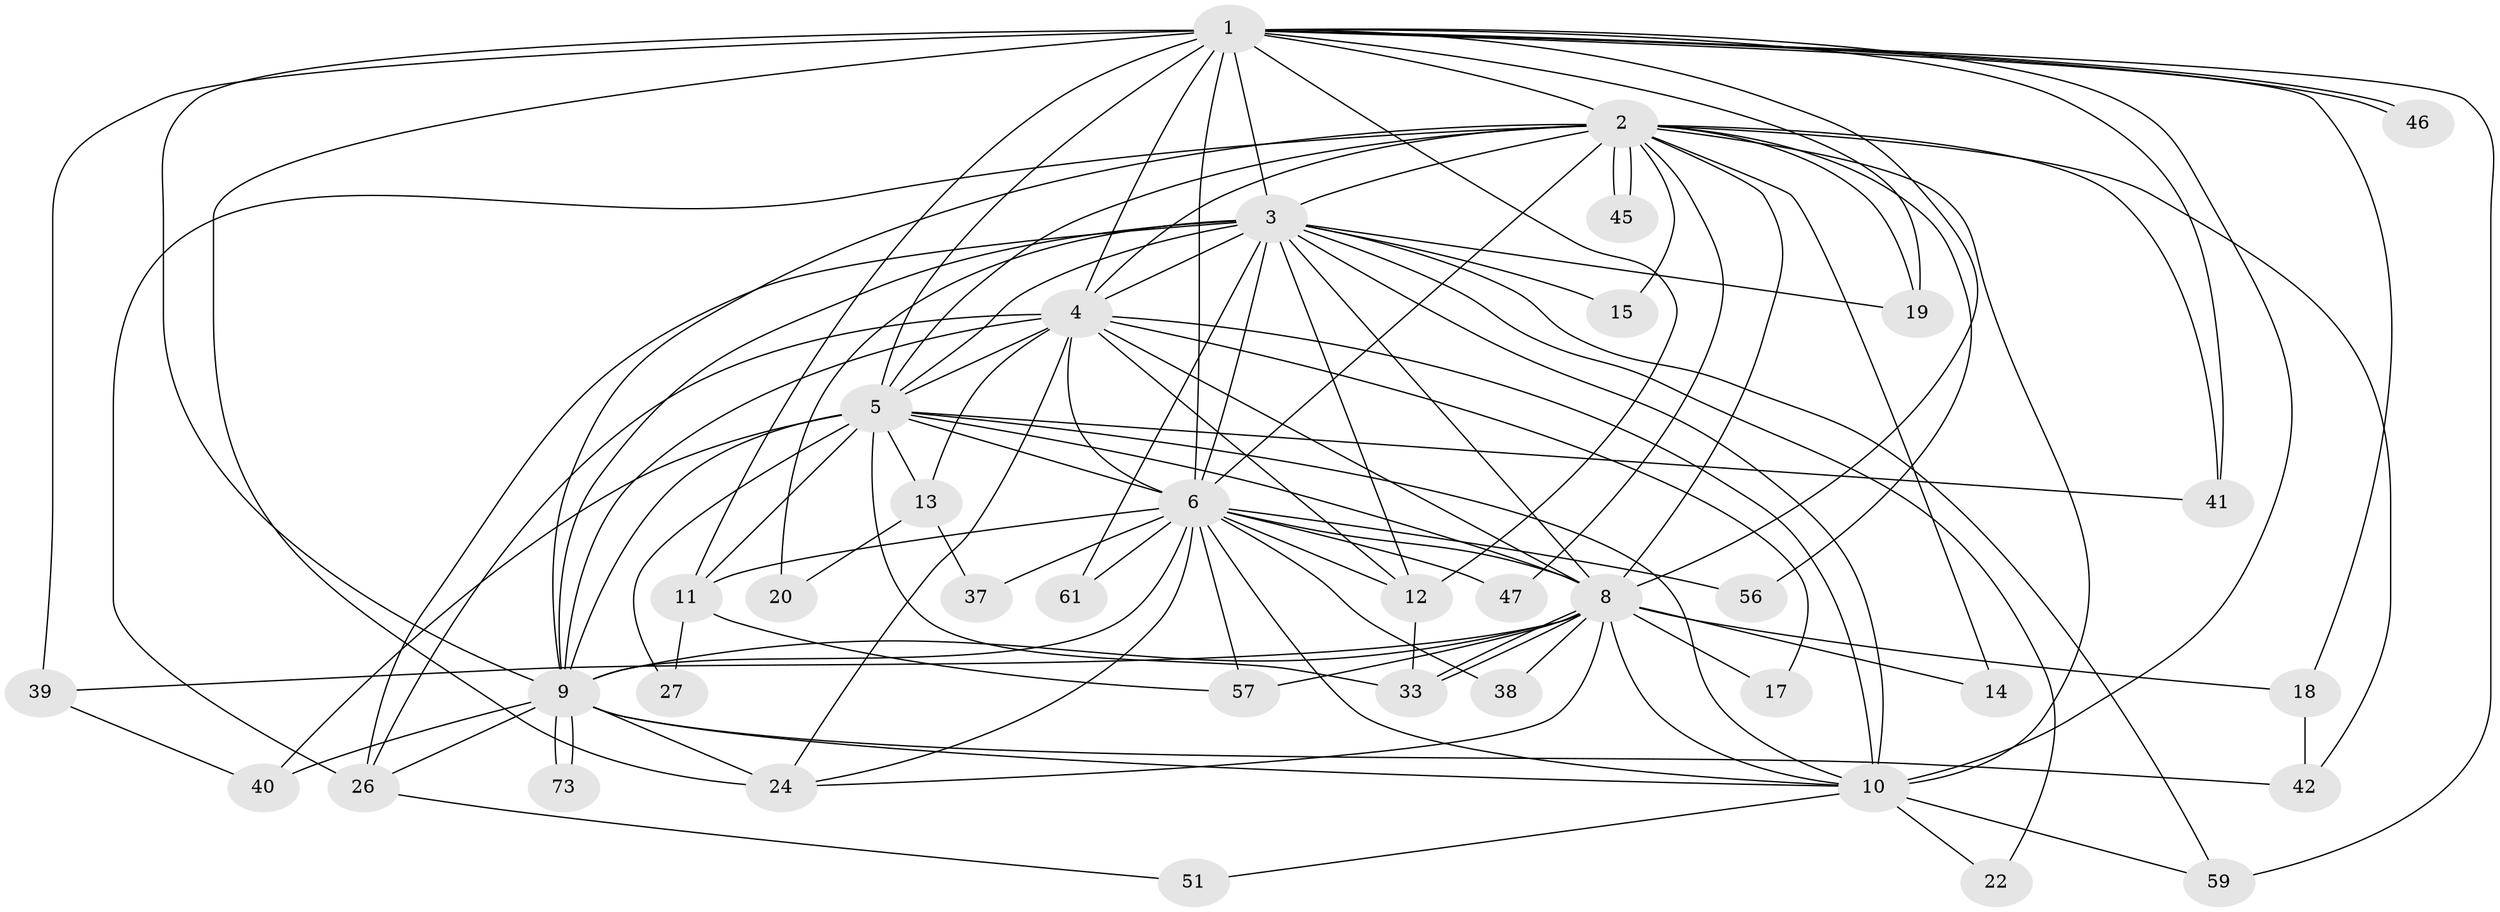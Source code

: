 // original degree distribution, {22: 0.012987012987012988, 24: 0.012987012987012988, 18: 0.025974025974025976, 16: 0.012987012987012988, 20: 0.025974025974025976, 17: 0.012987012987012988, 23: 0.012987012987012988, 14: 0.012987012987012988, 5: 0.012987012987012988, 6: 0.012987012987012988, 4: 0.06493506493506493, 2: 0.5844155844155844, 3: 0.19480519480519481}
// Generated by graph-tools (version 1.1) at 2025/54/03/05/25 16:54:47]
// undirected, 38 vertices, 110 edges
graph export_dot {
graph [start="1"]
  node [color=gray90,style=filled];
  1;
  2;
  3;
  4 [super="+69+66+63+23+34"];
  5 [super="+29+32+67+7"];
  6;
  8 [super="+16+21"];
  9 [super="+52+25"];
  10 [super="+50"];
  11;
  12 [super="+48+31"];
  13;
  14;
  15;
  17;
  18;
  19 [super="+58"];
  20;
  22;
  24 [super="+70+28"];
  26 [super="+62+36"];
  27;
  33 [super="+53+71"];
  37;
  38;
  39;
  40 [super="+55"];
  41 [super="+44"];
  42 [super="+65"];
  45;
  46;
  47;
  51;
  56;
  57 [super="+72"];
  59 [super="+60"];
  61;
  73;
  1 -- 2;
  1 -- 3;
  1 -- 4 [weight=2];
  1 -- 5 [weight=4];
  1 -- 6;
  1 -- 8;
  1 -- 9;
  1 -- 10;
  1 -- 11;
  1 -- 18;
  1 -- 19;
  1 -- 39;
  1 -- 41;
  1 -- 46;
  1 -- 46;
  1 -- 59;
  1 -- 24;
  1 -- 12;
  2 -- 3;
  2 -- 4 [weight=2];
  2 -- 5 [weight=4];
  2 -- 6;
  2 -- 8 [weight=3];
  2 -- 9;
  2 -- 10;
  2 -- 14;
  2 -- 15;
  2 -- 26;
  2 -- 41;
  2 -- 45;
  2 -- 45;
  2 -- 47;
  2 -- 56;
  2 -- 19;
  2 -- 42;
  3 -- 4;
  3 -- 5 [weight=2];
  3 -- 6;
  3 -- 8;
  3 -- 9;
  3 -- 10 [weight=2];
  3 -- 12;
  3 -- 15;
  3 -- 19;
  3 -- 20;
  3 -- 22;
  3 -- 26;
  3 -- 59;
  3 -- 61;
  4 -- 5 [weight=3];
  4 -- 6;
  4 -- 8;
  4 -- 9 [weight=3];
  4 -- 10 [weight=2];
  4 -- 13;
  4 -- 17;
  4 -- 26;
  4 -- 12;
  4 -- 24;
  5 -- 6 [weight=3];
  5 -- 8 [weight=3];
  5 -- 9 [weight=2];
  5 -- 10 [weight=2];
  5 -- 13;
  5 -- 40;
  5 -- 33 [weight=2];
  5 -- 41;
  5 -- 11;
  5 -- 27;
  6 -- 8;
  6 -- 9;
  6 -- 10;
  6 -- 11;
  6 -- 12 [weight=2];
  6 -- 24;
  6 -- 37;
  6 -- 38;
  6 -- 47;
  6 -- 56;
  6 -- 57;
  6 -- 61;
  8 -- 9 [weight=3];
  8 -- 10;
  8 -- 14;
  8 -- 17;
  8 -- 18;
  8 -- 33;
  8 -- 33;
  8 -- 38;
  8 -- 39;
  8 -- 57;
  8 -- 24;
  9 -- 10;
  9 -- 40;
  9 -- 42;
  9 -- 73;
  9 -- 73;
  9 -- 26;
  9 -- 24 [weight=2];
  10 -- 22;
  10 -- 51;
  10 -- 59;
  11 -- 27;
  11 -- 57;
  12 -- 33;
  13 -- 20;
  13 -- 37;
  18 -- 42;
  26 -- 51;
  39 -- 40;
}
